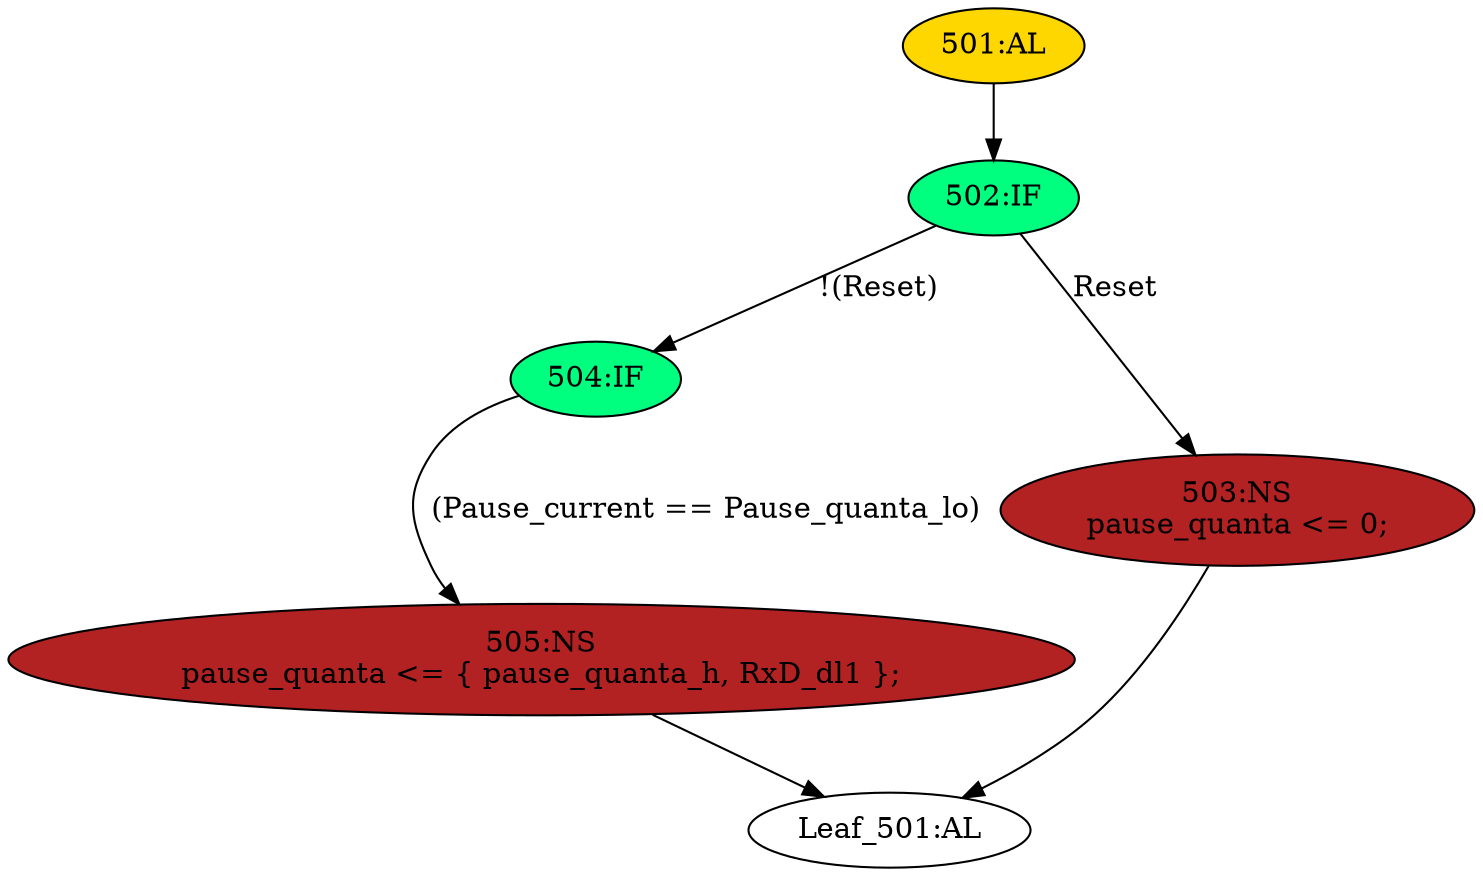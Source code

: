 strict digraph "" {
	node [label="\N"];
	"Leaf_501:AL"	 [def_var="['pause_quanta']",
		label="Leaf_501:AL"];
	"501:AL"	 [ast="<pyverilog.vparser.ast.Always object at 0x7fbb474168d0>",
		clk_sens=True,
		fillcolor=gold,
		label="501:AL",
		sens="['Clk', 'Reset']",
		statements="[]",
		style=filled,
		typ=Always,
		use_var="['Reset', 'pause_quanta_h', 'Pause_current', 'Pause_quanta_lo', 'RxD_dl1']"];
	"502:IF"	 [ast="<pyverilog.vparser.ast.IfStatement object at 0x7fbb47416a50>",
		fillcolor=springgreen,
		label="502:IF",
		statements="[]",
		style=filled,
		typ=IfStatement];
	"501:AL" -> "502:IF"	 [cond="[]",
		lineno=None];
	"504:IF"	 [ast="<pyverilog.vparser.ast.IfStatement object at 0x7fbb47416a90>",
		fillcolor=springgreen,
		label="504:IF",
		statements="[]",
		style=filled,
		typ=IfStatement];
	"505:NS"	 [ast="<pyverilog.vparser.ast.NonblockingSubstitution object at 0x7fbb47416ad0>",
		fillcolor=firebrick,
		label="505:NS
pause_quanta <= { pause_quanta_h, RxD_dl1 };",
		statements="[<pyverilog.vparser.ast.NonblockingSubstitution object at 0x7fbb47416ad0>]",
		style=filled,
		typ=NonblockingSubstitution];
	"504:IF" -> "505:NS"	 [cond="['Pause_current', 'Pause_quanta_lo']",
		label="(Pause_current == Pause_quanta_lo)",
		lineno=504];
	"502:IF" -> "504:IF"	 [cond="['Reset']",
		label="!(Reset)",
		lineno=502];
	"503:NS"	 [ast="<pyverilog.vparser.ast.NonblockingSubstitution object at 0x7fbb47416d90>",
		fillcolor=firebrick,
		label="503:NS
pause_quanta <= 0;",
		statements="[<pyverilog.vparser.ast.NonblockingSubstitution object at 0x7fbb47416d90>]",
		style=filled,
		typ=NonblockingSubstitution];
	"502:IF" -> "503:NS"	 [cond="['Reset']",
		label=Reset,
		lineno=502];
	"505:NS" -> "Leaf_501:AL"	 [cond="[]",
		lineno=None];
	"503:NS" -> "Leaf_501:AL"	 [cond="[]",
		lineno=None];
}
